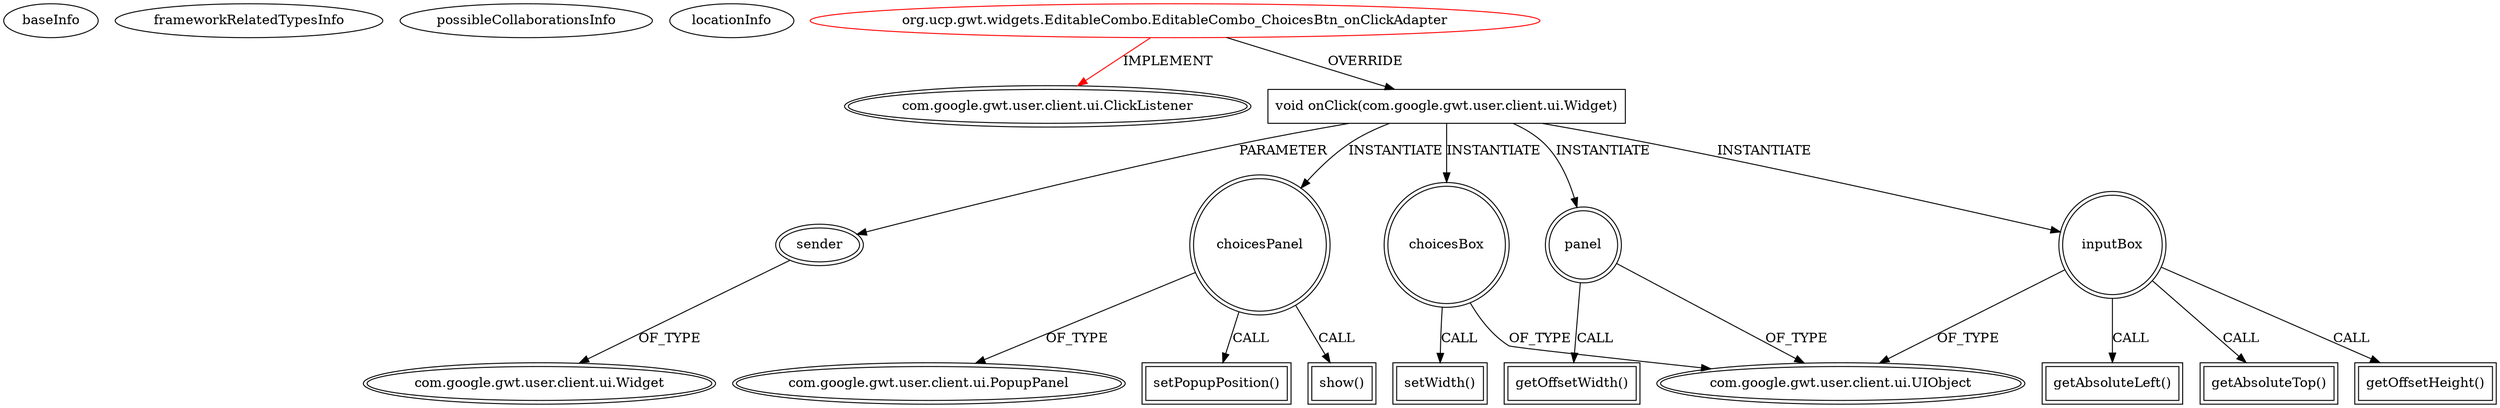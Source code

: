 digraph {
baseInfo[graphId=3036,category="extension_graph",isAnonymous=false,possibleRelation=false]
frameworkRelatedTypesInfo[0="com.google.gwt.user.client.ui.ClickListener"]
possibleCollaborationsInfo[]
locationInfo[projectName="hmiguellima-ugat",filePath="/hmiguellima-ugat/ugat-master/src/org/ucp/gwt/widgets/EditableCombo.java",contextSignature="EditableCombo_ChoicesBtn_onClickAdapter",graphId="3036"]
0[label="org.ucp.gwt.widgets.EditableCombo.EditableCombo_ChoicesBtn_onClickAdapter",vertexType="ROOT_CLIENT_CLASS_DECLARATION",isFrameworkType=false,color=red]
1[label="com.google.gwt.user.client.ui.ClickListener",vertexType="FRAMEWORK_INTERFACE_TYPE",isFrameworkType=true,peripheries=2]
2[label="void onClick(com.google.gwt.user.client.ui.Widget)",vertexType="OVERRIDING_METHOD_DECLARATION",isFrameworkType=false,shape=box]
3[label="sender",vertexType="PARAMETER_DECLARATION",isFrameworkType=true,peripheries=2]
4[label="com.google.gwt.user.client.ui.Widget",vertexType="FRAMEWORK_CLASS_TYPE",isFrameworkType=true,peripheries=2]
5[label="choicesPanel",vertexType="VARIABLE_EXPRESION",isFrameworkType=true,peripheries=2,shape=circle]
7[label="com.google.gwt.user.client.ui.PopupPanel",vertexType="FRAMEWORK_CLASS_TYPE",isFrameworkType=true,peripheries=2]
6[label="setPopupPosition()",vertexType="INSIDE_CALL",isFrameworkType=true,peripheries=2,shape=box]
8[label="inputBox",vertexType="VARIABLE_EXPRESION",isFrameworkType=true,peripheries=2,shape=circle]
10[label="com.google.gwt.user.client.ui.UIObject",vertexType="FRAMEWORK_CLASS_TYPE",isFrameworkType=true,peripheries=2]
9[label="getAbsoluteLeft()",vertexType="INSIDE_CALL",isFrameworkType=true,peripheries=2,shape=box]
12[label="getAbsoluteTop()",vertexType="INSIDE_CALL",isFrameworkType=true,peripheries=2,shape=box]
14[label="getOffsetHeight()",vertexType="INSIDE_CALL",isFrameworkType=true,peripheries=2,shape=box]
15[label="choicesBox",vertexType="VARIABLE_EXPRESION",isFrameworkType=true,peripheries=2,shape=circle]
16[label="setWidth()",vertexType="INSIDE_CALL",isFrameworkType=true,peripheries=2,shape=box]
18[label="panel",vertexType="VARIABLE_EXPRESION",isFrameworkType=true,peripheries=2,shape=circle]
19[label="getOffsetWidth()",vertexType="INSIDE_CALL",isFrameworkType=true,peripheries=2,shape=box]
22[label="show()",vertexType="INSIDE_CALL",isFrameworkType=true,peripheries=2,shape=box]
0->1[label="IMPLEMENT",color=red]
0->2[label="OVERRIDE"]
3->4[label="OF_TYPE"]
2->3[label="PARAMETER"]
2->5[label="INSTANTIATE"]
5->7[label="OF_TYPE"]
5->6[label="CALL"]
2->8[label="INSTANTIATE"]
8->10[label="OF_TYPE"]
8->9[label="CALL"]
8->12[label="CALL"]
8->14[label="CALL"]
2->15[label="INSTANTIATE"]
15->10[label="OF_TYPE"]
15->16[label="CALL"]
2->18[label="INSTANTIATE"]
18->10[label="OF_TYPE"]
18->19[label="CALL"]
5->22[label="CALL"]
}
